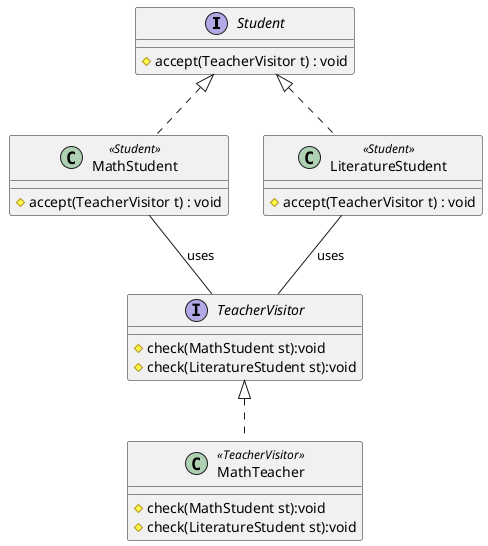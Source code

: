 @startuml
'https://plantuml.com/class-diagram

interface Student{
#accept(TeacherVisitor t) : void
}

class MathStudent <<Student>> implements Student{
#accept(TeacherVisitor t) : void
}


class LiteratureStudent <<Student>> implements Student{
#accept(TeacherVisitor t) : void
}

interface TeacherVisitor{
 #check(MathStudent st):void
 #check(LiteratureStudent st):void
}

class MathTeacher <<TeacherVisitor>> implements TeacherVisitor{
    #check(MathStudent st):void
    #check(LiteratureStudent st):void
}

MathStudent -- TeacherVisitor : uses
LiteratureStudent -- TeacherVisitor: uses

@enduml